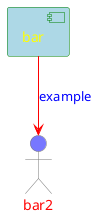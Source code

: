{
  "sha1": "avb5m3s1el1nazsrbyh0wkqdsbrxhjf",
  "insertion": {
    "when": "2024-05-30T20:48:21.966Z",
    "user": "plantuml@gmail.com"
  }
}
@startuml
component bar #text:yellow;line:green;back:lightblue
actor bar2 #77F;text:red;line:777

bar --> bar2 #red;text:blue : example


@enduml
